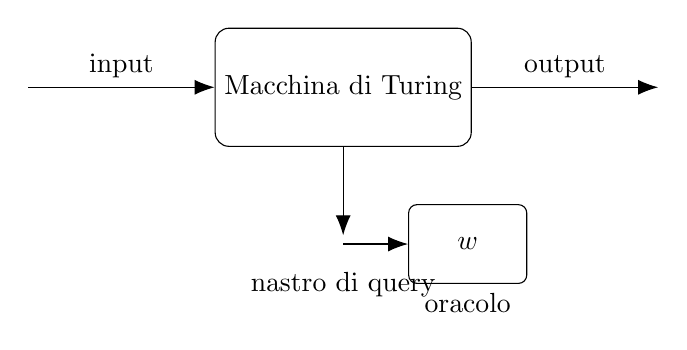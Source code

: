 \begin{tikzpicture}[-arr/.style={-{Latex[scale=1.5]}}]
	\node[draw, rounded corners=5pt,minimum width=2.5cm,minimum height=1.5cm] (tm) {Macchina di Turing};
	\draw[-arr] (-4,0) -- (tm.west)	node[midway,above] {input};
	\draw[-arr] (tm.east) -- (4,0)	node[midway,above] {output};
	\matrix (query) [tape,below=of tm] { 1 & 0 & 1 & 0 & 0 & 1 & 1 & \dots\\};
	\draw[-arr,shorten >=-3.5pt] (tm.south) -- (query.north);
	\node[below=0 of query] {nastro di query};
	\node[draw,rounded corners=3pt,minimum width=1.5cm,minimum height=1cm,right=0.7 of query] (oracolo) {$w$};
	\node[below=0 of oracolo] {oracolo};
	\draw[-arr,shorten <=-3.5pt] (query.east) -- (oracolo.west);
\end{tikzpicture}
